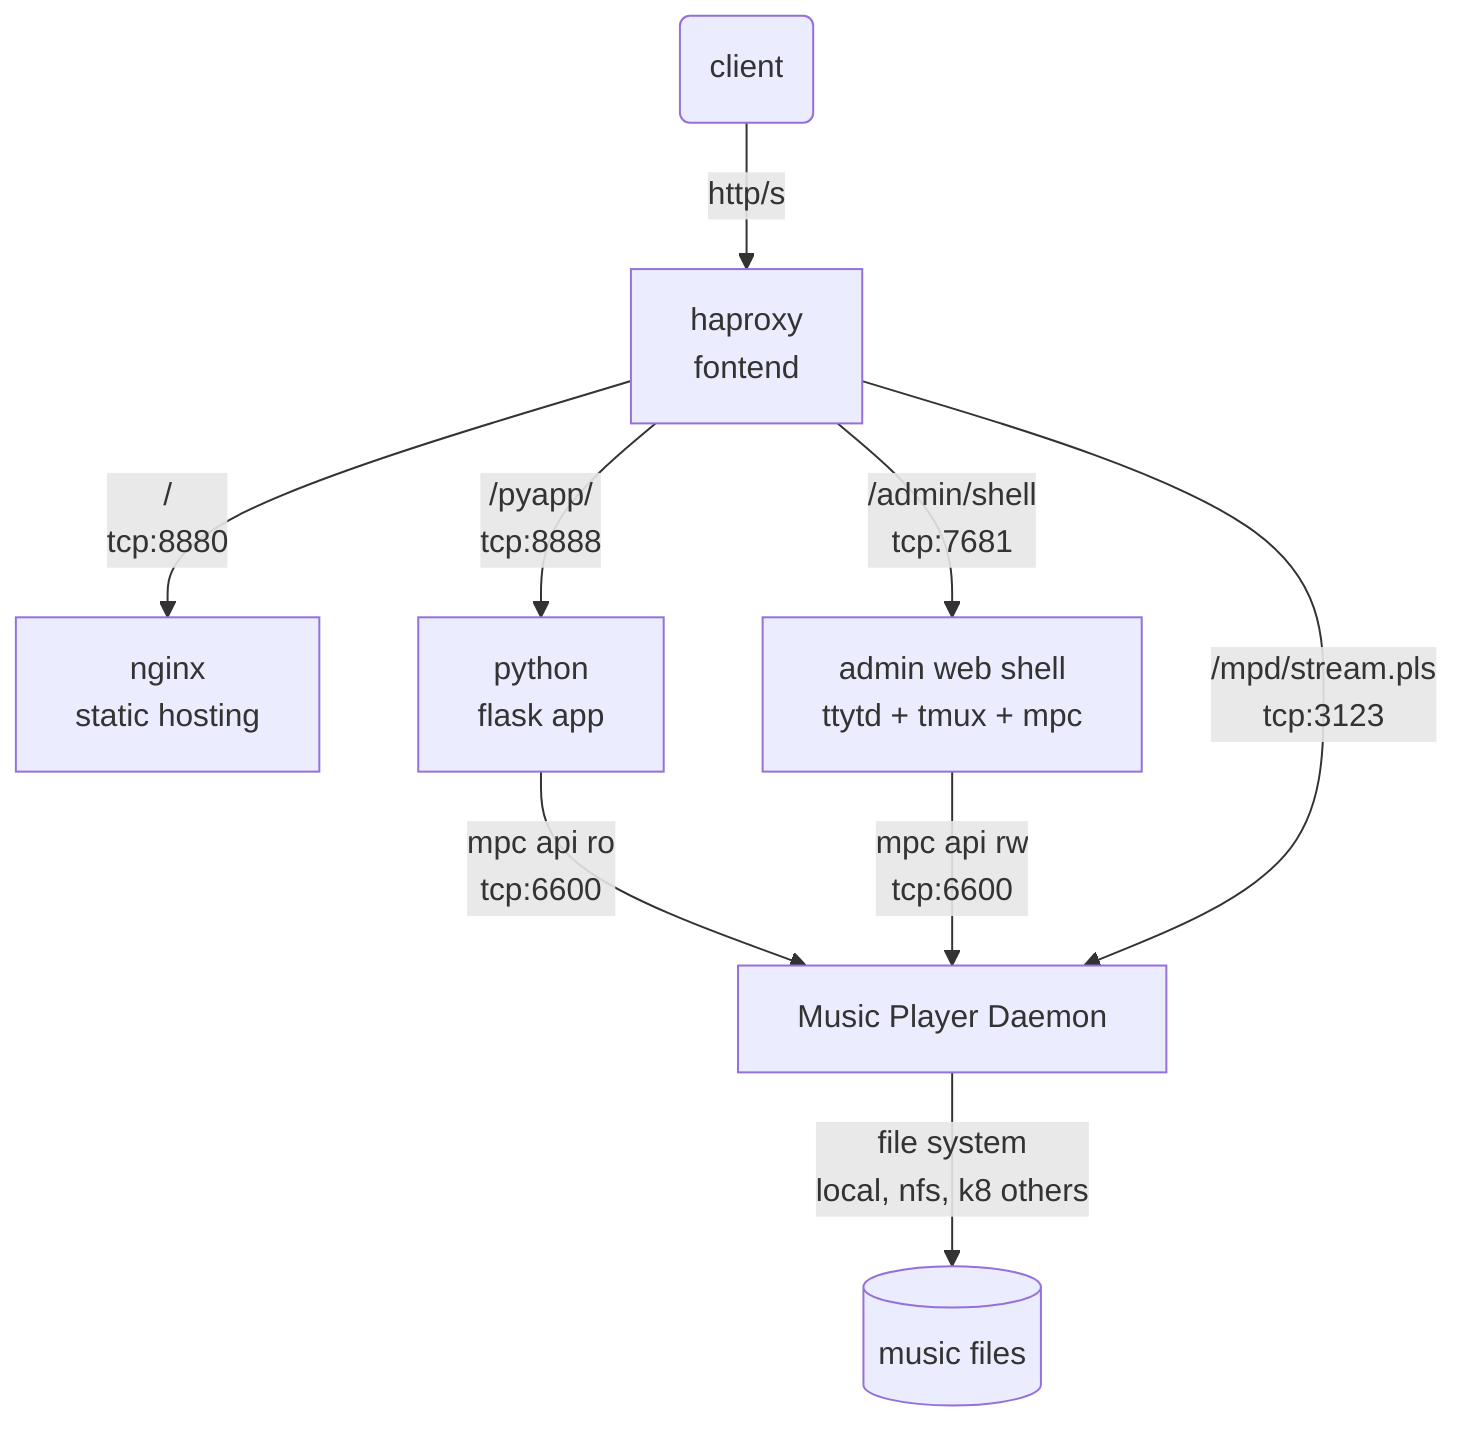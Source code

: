 graph TD
    A(client) -->|http/s| C[haproxy<br>fontend]
    C -->|/<br>tcp:8880| D[nginx<br>static hosting]
    C -->|/pyapp/<br>tcp:8888| E[python<br>flask app]
    E -->|mpc api ro<br>tcp:6600| G
    C -->|/admin/shell<br>tcp:7681| F[admin web shell<br>ttytd + tmux + mpc]
    F -->|mpc api rw<br>tcp:6600| G
    C -->|/mpd/stream.pls<br>tcp:3123| G[Music Player Daemon]
    G -->|file system<br>local, nfs, k8 others|J[(music files)]